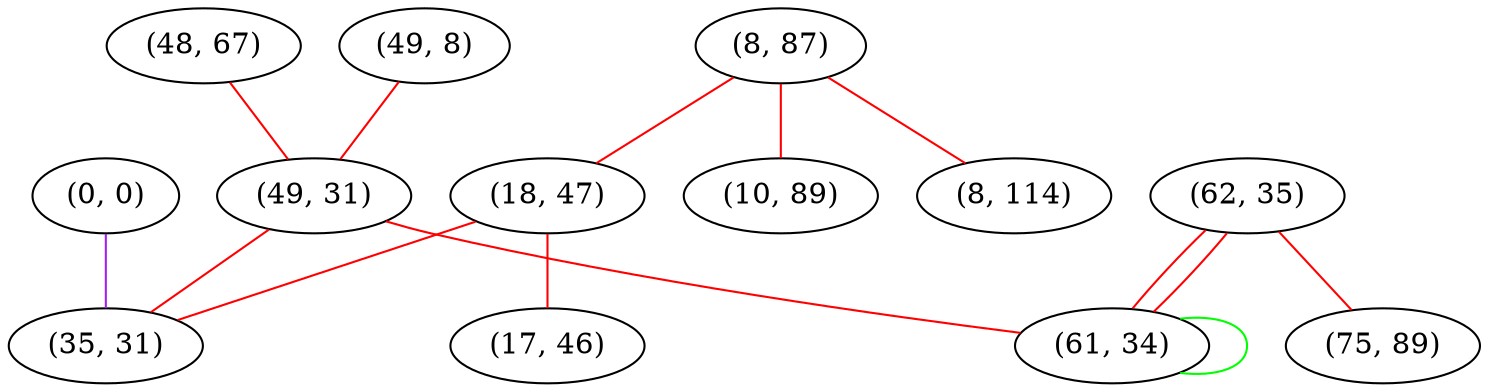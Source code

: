 graph "" {
"(49, 8)";
"(0, 0)";
"(8, 87)";
"(18, 47)";
"(48, 67)";
"(10, 89)";
"(49, 31)";
"(35, 31)";
"(62, 35)";
"(61, 34)";
"(8, 114)";
"(75, 89)";
"(17, 46)";
"(49, 8)" -- "(49, 31)"  [color=red, key=0, weight=1];
"(0, 0)" -- "(35, 31)"  [color=purple, key=0, weight=4];
"(8, 87)" -- "(18, 47)"  [color=red, key=0, weight=1];
"(8, 87)" -- "(8, 114)"  [color=red, key=0, weight=1];
"(8, 87)" -- "(10, 89)"  [color=red, key=0, weight=1];
"(18, 47)" -- "(35, 31)"  [color=red, key=0, weight=1];
"(18, 47)" -- "(17, 46)"  [color=red, key=0, weight=1];
"(48, 67)" -- "(49, 31)"  [color=red, key=0, weight=1];
"(49, 31)" -- "(35, 31)"  [color=red, key=0, weight=1];
"(49, 31)" -- "(61, 34)"  [color=red, key=0, weight=1];
"(62, 35)" -- "(75, 89)"  [color=red, key=0, weight=1];
"(62, 35)" -- "(61, 34)"  [color=red, key=0, weight=1];
"(62, 35)" -- "(61, 34)"  [color=red, key=1, weight=1];
"(61, 34)" -- "(61, 34)"  [color=green, key=0, weight=2];
}
